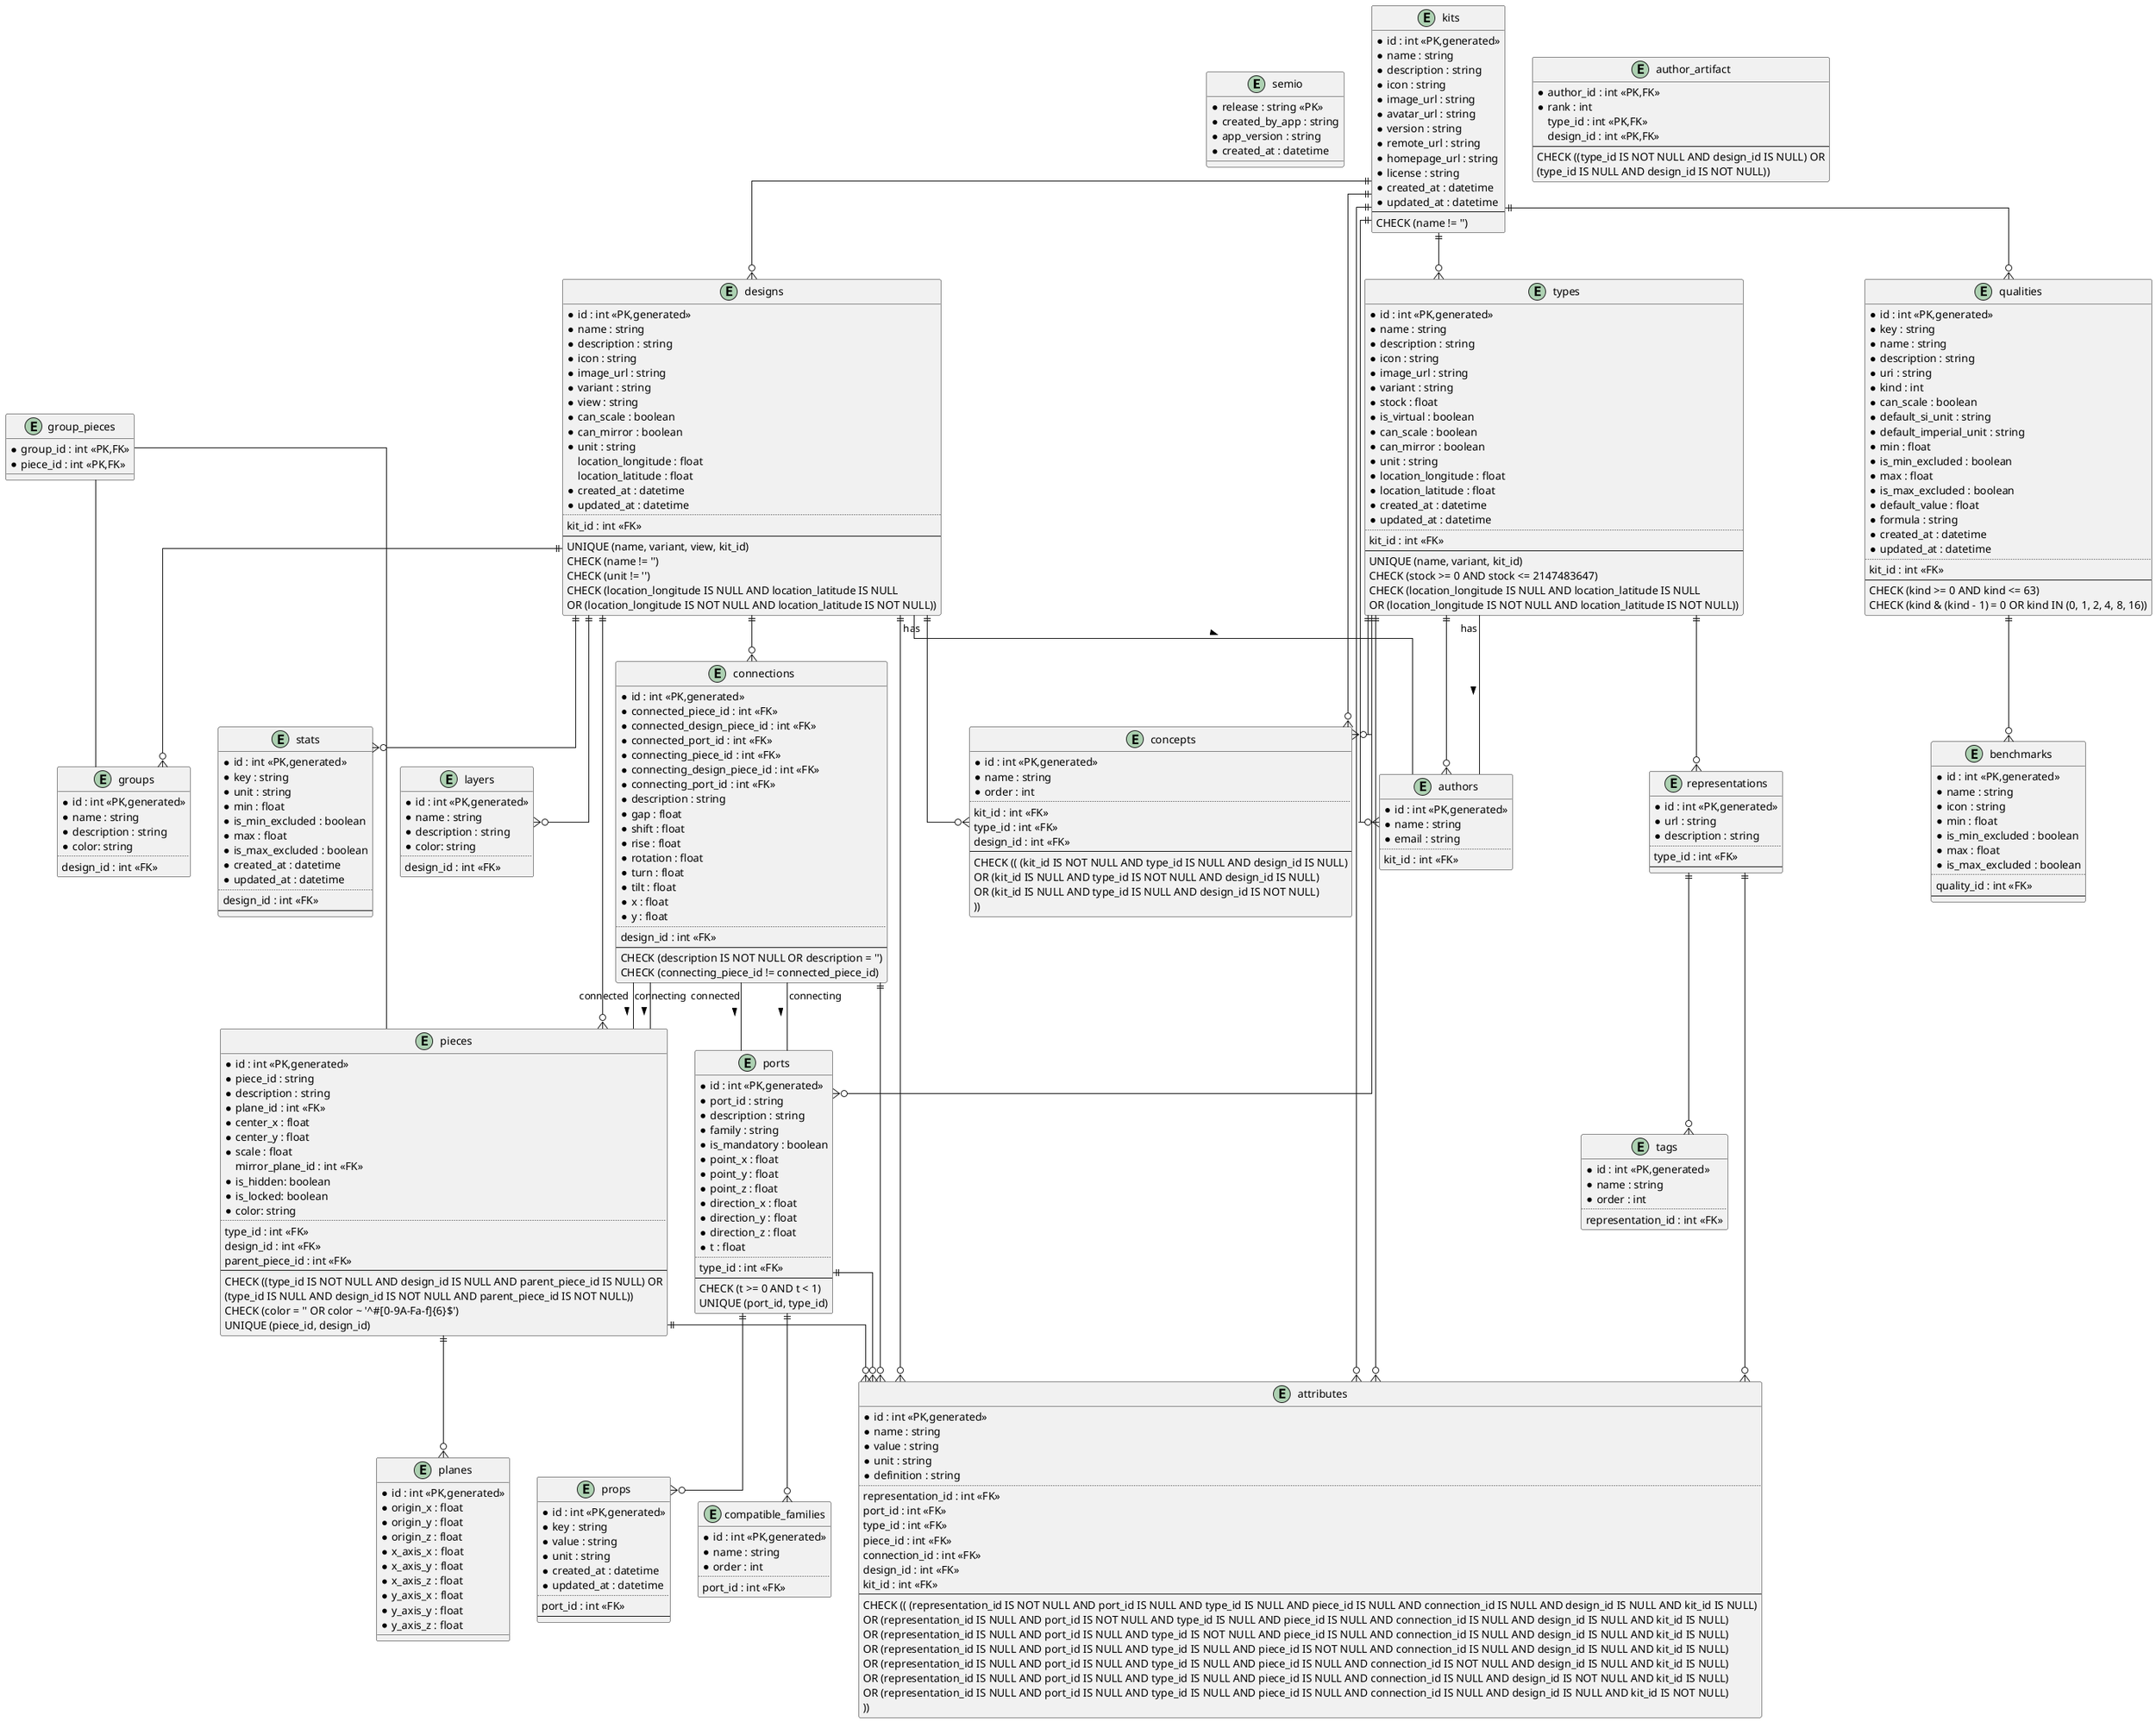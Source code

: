 @startuml "data architecture"
skinparam linetype ortho

entity semio {
    *release : string <<PK>>
    *created_by_app : string
    *app_version : string
    *created_at : datetime
}

entity attributes {
    *id : int <<PK,generated>>
    *name : string
    *value : string
    *unit : string
    *definition : string
    ..
    representation_id : int <<FK>>
    port_id : int <<FK>>
    type_id : int <<FK>>
    piece_id : int <<FK>>
    connection_id : int <<FK>>
    design_id : int <<FK>>
    kit_id : int <<FK>>
    --
    CHECK (( (representation_id IS NOT NULL AND port_id IS NULL AND type_id IS NULL AND piece_id IS NULL AND connection_id IS NULL AND design_id IS NULL AND kit_id IS NULL)
        OR (representation_id IS NULL AND port_id IS NOT NULL AND type_id IS NULL AND piece_id IS NULL AND connection_id IS NULL AND design_id IS NULL AND kit_id IS NULL)
        OR (representation_id IS NULL AND port_id IS NULL AND type_id IS NOT NULL AND piece_id IS NULL AND connection_id IS NULL AND design_id IS NULL AND kit_id IS NULL)
        OR (representation_id IS NULL AND port_id IS NULL AND type_id IS NULL AND piece_id IS NOT NULL AND connection_id IS NULL AND design_id IS NULL AND kit_id IS NULL)
        OR (representation_id IS NULL AND port_id IS NULL AND type_id IS NULL AND piece_id IS NULL AND connection_id IS NOT NULL AND design_id IS NULL AND kit_id IS NULL)
        OR (representation_id IS NULL AND port_id IS NULL AND type_id IS NULL AND piece_id IS NULL AND connection_id IS NULL AND design_id IS NOT NULL AND kit_id IS NULL)
        OR (representation_id IS NULL AND port_id IS NULL AND type_id IS NULL AND piece_id IS NULL AND connection_id IS NULL AND design_id IS NULL AND kit_id IS NOT NULL)
        ))
}


entity qualities {
    *id : int <<PK,generated>>
    *key : string
    *name : string
    *description : string
    *uri : string
    *kind : int
    *can_scale : boolean
    *default_si_unit : string
    *default_imperial_unit : string
    *min : float
    *is_min_excluded : boolean
    *max : float
    *is_max_excluded : boolean
    *default_value : float
    *formula : string
    *created_at : datetime
    *updated_at : datetime
    ..
    kit_id : int <<FK>>
    --
    CHECK (kind >= 0 AND kind <= 63)
    CHECK (kind & (kind - 1) = 0 OR kind IN (0, 1, 2, 4, 8, 16))
}

entity benchmarks {
    *id : int <<PK,generated>>
    *name : string
    *icon : string
    *min : float
    *is_min_excluded : boolean
    *max : float
    *is_max_excluded : boolean
    ..
    quality_id : int <<FK>>
    --
}

entity props {
    *id : int <<PK,generated>>
    *key : string
    *value : string
    *unit : string
    *created_at : datetime
    *updated_at : datetime
    ..
    port_id : int <<FK>>
    --
}

entity stats {
    *id : int <<PK,generated>>
    *key : string
    *unit : string
    *min : float
    *is_min_excluded : boolean
    *max : float
    *is_max_excluded : boolean
    *created_at : datetime
    *updated_at : datetime
    ..
    design_id : int <<FK>>
    --
}

entity tags {
    *id : int <<PK,generated>>
    *name : string
    *order : int
    ..
    representation_id : int <<FK>>
}

entity concepts {
    *id : int <<PK,generated>>
    *name : string
    *order : int
    ..
    kit_id : int <<FK>>
    type_id : int <<FK>>
    design_id : int <<FK>>
    --
    CHECK (( (kit_id IS NOT NULL AND type_id IS NULL AND design_id IS NULL)
        OR (kit_id IS NULL AND type_id IS NOT NULL AND design_id IS NULL)
        OR (kit_id IS NULL AND type_id IS NULL AND design_id IS NOT NULL)
        ))
}

entity representations {
    *id : int <<PK,generated>>
    *url : string
    *description : string
    ..
    type_id : int <<FK>>
    --
}

entity planes {
    *id : int <<PK,generated>>
    *origin_x : float
    *origin_y : float
    *origin_z : float
    *x_axis_x : float
    *x_axis_y : float
    *x_axis_z : float
    *y_axis_x : float
    *y_axis_y : float
    *y_axis_z : float
}

entity compatible_families {
  *id : int <<PK,generated>>
  *name : string
  *order : int
  ..
  port_id : int <<FK>>
}

entity ports {
    *id : int <<PK,generated>>
    *port_id : string
    *description : string
    *family : string
    *is_mandatory : boolean
    *point_x : float
    *point_y : float
    *point_z : float
    *direction_x : float
    *direction_y : float
    *direction_z : float
    *t : float
    ..
    type_id : int <<FK>>
    --
    CHECK (t >= 0 AND t < 1)
    UNIQUE (port_id, type_id)
}

entity authors {
    *id : int <<PK,generated>>
    *name : string
    *email : string
    ..
    kit_id : int <<FK>>
}

entity author_artifact {
    *author_id : int <<PK,FK>>
    *rank : int
    type_id : int <<PK,FK>>
    design_id : int <<PK,FK>>
    --
    CHECK ((type_id IS NOT NULL AND design_id IS NULL) OR
           (type_id IS NULL AND design_id IS NOT NULL))
}

entity types {
    *id : int <<PK,generated>>
    *name : string
    *description : string
    *icon : string
    *image_url : string
    *variant : string
    *stock : float
    *is_virtual : boolean
    *can_scale : boolean
    *can_mirror : boolean
    *unit : string
    *location_longitude : float
    *location_latitude : float
    *created_at : datetime
    *updated_at : datetime
    ..
    kit_id : int <<FK>>
    --
    UNIQUE (name, variant, kit_id)
    CHECK (stock >= 0 AND stock <= 2147483647)
    CHECK (location_longitude IS NULL AND location_latitude IS NULL
    OR (location_longitude IS NOT NULL AND location_latitude IS NOT NULL))
}

entity pieces {
    *id : int <<PK,generated>>
    *piece_id : string
    *description : string
    *plane_id : int <<FK>>
    *center_x : float
    *center_y : float
    *scale : float
    mirror_plane_id : int <<FK>>
    *is_hidden: boolean
    *is_locked: boolean
    *color: string
    ..
    type_id : int <<FK>>
    design_id : int <<FK>>
    parent_piece_id : int <<FK>>
    --
    CHECK ((type_id IS NOT NULL AND design_id IS NULL AND parent_piece_id IS NULL) OR
           (type_id IS NULL AND design_id IS NOT NULL AND parent_piece_id IS NOT NULL))
    CHECK (color = '' OR color ~ '^#[0-9A-Fa-f]{6}$')
    UNIQUE (piece_id, design_id)
}

entity connections {
    *id : int <<PK,generated>>
    *connected_piece_id : int <<FK>>
    *connected_design_piece_id : int <<FK>>
    *connected_port_id : int <<FK>>
    *connecting_piece_id : int <<FK>>
    *connecting_design_piece_id : int <<FK>>
    *connecting_port_id : int <<FK>>
    *description : string
    *gap : float
    *shift : float
    *rise : float
    *rotation : float
    *turn : float
    *tilt : float
    *x : float
    *y : float
    ..
    design_id : int <<FK>>
    --
    CHECK (description IS NOT NULL OR description = '')
    CHECK (connecting_piece_id != connected_piece_id)
}

entity layers {
    *id : int <<PK,generated>>
    *name : string
    *description : string
    *color: string
    ..
    design_id : int <<FK>>
}

entity groups {
    *id : int <<PK,generated>>
    *name : string
    *description : string
    *color: string
    ..
    design_id : int <<FK>>
}

entity group_pieces {
    *group_id : int <<PK,FK>>
    *piece_id : int <<PK,FK>>
}

entity designs {
    *id : int <<PK,generated>>
    *name : string
    *description : string
    *icon : string
    *image_url : string
    *variant : string
    *view : string
    *can_scale : boolean
    *can_mirror : boolean
    *unit : string
    location_longitude : float
    location_latitude : float
    *created_at : datetime
    *updated_at : datetime
    ..
    kit_id : int <<FK>>
    --
    UNIQUE (name, variant, view, kit_id)
    CHECK (name != '')
    CHECK (unit != '')
    CHECK (location_longitude IS NULL AND location_latitude IS NULL
    OR (location_longitude IS NOT NULL AND location_latitude IS NOT NULL))
}

entity kits {
    *id : int <<PK,generated>>
    *name : string
    *description : string
    *icon : string
    *image_url : string
    *avatar_url : string
    *version : string
    *remote_url : string
    *homepage_url : string
    *license : string
    *created_at : datetime
    *updated_at : datetime
    --
    CHECK (name != '')
}

kits ||--o{ types
kits ||--o{ designs
kits ||--o{ authors
kits ||--o{ qualities
kits ||--o{ attributes
kits ||--o{ concepts

designs ||--o{ layers
designs ||--o{ pieces
designs ||--o{ groups
designs ||--o{ connections
designs ||--o{ stats
designs ||--o{ attributes
designs ||--o{ concepts
designs -- authors : "has" >

group_pieces -- groups
group_pieces -- pieces

types ||--o{ representations
types ||--o{ ports
types ||--o{ authors
types ||--o{ attributes
types ||--o{ concepts
types -- authors : "has" >

pieces ||--o{ planes
pieces ||--o{ attributes

connections ||--o{ attributes

representations ||--o{ tags
representations ||--o{ attributes

ports ||--o{ compatible_families
ports ||--o{ attributes
ports ||--o{ props

qualities ||--o{ benchmarks

connections -- pieces : "connected" >
connections -- pieces : "connecting" >
connections -- ports : "connected" >
connections -- ports : "connecting" >

@enduml
